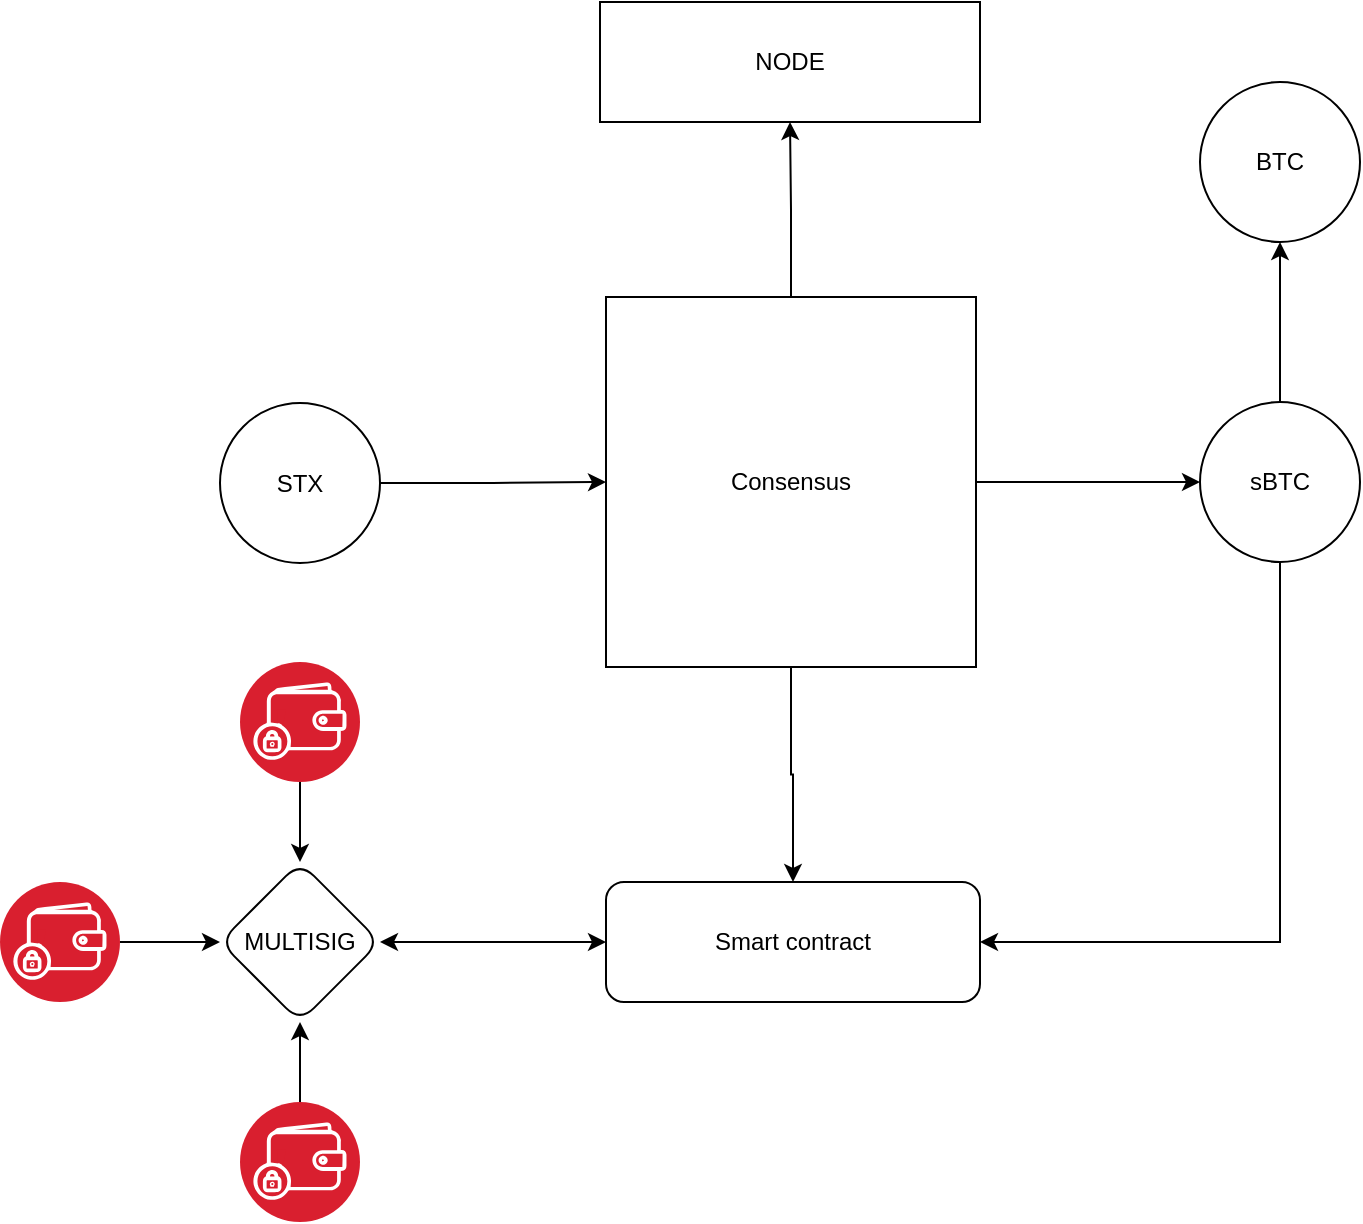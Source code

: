 <mxfile version="21.3.5" type="github">
  <diagram name="Page-1" id="F_eyK7_0Tx1WJTfc5wWX">
    <mxGraphModel dx="1222" dy="662" grid="1" gridSize="10" guides="1" tooltips="1" connect="1" arrows="1" fold="1" page="1" pageScale="1" pageWidth="850" pageHeight="1100" math="0" shadow="0">
      <root>
        <mxCell id="0" />
        <mxCell id="1" parent="0" />
        <mxCell id="YD7AhUyMG9HWZQiR-062-5" value="" style="edgeStyle=orthogonalEdgeStyle;rounded=0;orthogonalLoop=1;jettySize=auto;html=1;" edge="1" parent="1" source="YD7AhUyMG9HWZQiR-062-1" target="YD7AhUyMG9HWZQiR-062-3">
          <mxGeometry relative="1" as="geometry" />
        </mxCell>
        <mxCell id="YD7AhUyMG9HWZQiR-062-10" value="" style="edgeStyle=orthogonalEdgeStyle;rounded=0;orthogonalLoop=1;jettySize=auto;html=1;" edge="1" parent="1" source="YD7AhUyMG9HWZQiR-062-1" target="YD7AhUyMG9HWZQiR-062-8">
          <mxGeometry relative="1" as="geometry" />
        </mxCell>
        <mxCell id="YD7AhUyMG9HWZQiR-062-12" value="" style="edgeStyle=orthogonalEdgeStyle;rounded=0;orthogonalLoop=1;jettySize=auto;html=1;" edge="1" parent="1" source="YD7AhUyMG9HWZQiR-062-1" target="YD7AhUyMG9HWZQiR-062-11">
          <mxGeometry relative="1" as="geometry" />
        </mxCell>
        <mxCell id="YD7AhUyMG9HWZQiR-062-1" value="Consensus" style="whiteSpace=wrap;html=1;aspect=fixed;" vertex="1" parent="1">
          <mxGeometry x="333" y="177.5" width="185" height="185" as="geometry" />
        </mxCell>
        <mxCell id="YD7AhUyMG9HWZQiR-062-4" value="" style="edgeStyle=orthogonalEdgeStyle;rounded=0;orthogonalLoop=1;jettySize=auto;html=1;" edge="1" parent="1" source="YD7AhUyMG9HWZQiR-062-2" target="YD7AhUyMG9HWZQiR-062-1">
          <mxGeometry relative="1" as="geometry" />
        </mxCell>
        <mxCell id="YD7AhUyMG9HWZQiR-062-2" value="STX" style="ellipse;whiteSpace=wrap;html=1;aspect=fixed;" vertex="1" parent="1">
          <mxGeometry x="140" y="230.5" width="80" height="80" as="geometry" />
        </mxCell>
        <mxCell id="YD7AhUyMG9HWZQiR-062-7" value="" style="edgeStyle=orthogonalEdgeStyle;rounded=0;orthogonalLoop=1;jettySize=auto;html=1;" edge="1" parent="1" source="YD7AhUyMG9HWZQiR-062-3" target="YD7AhUyMG9HWZQiR-062-6">
          <mxGeometry relative="1" as="geometry" />
        </mxCell>
        <mxCell id="YD7AhUyMG9HWZQiR-062-9" style="edgeStyle=orthogonalEdgeStyle;rounded=0;orthogonalLoop=1;jettySize=auto;html=1;entryX=1;entryY=0.5;entryDx=0;entryDy=0;" edge="1" parent="1" source="YD7AhUyMG9HWZQiR-062-3" target="YD7AhUyMG9HWZQiR-062-8">
          <mxGeometry relative="1" as="geometry">
            <Array as="points">
              <mxPoint x="670" y="500" />
            </Array>
          </mxGeometry>
        </mxCell>
        <mxCell id="YD7AhUyMG9HWZQiR-062-3" value="sBTC" style="ellipse;whiteSpace=wrap;html=1;aspect=fixed;" vertex="1" parent="1">
          <mxGeometry x="630" y="230" width="80" height="80" as="geometry" />
        </mxCell>
        <mxCell id="YD7AhUyMG9HWZQiR-062-6" value="BTC" style="ellipse;whiteSpace=wrap;html=1;aspect=fixed;" vertex="1" parent="1">
          <mxGeometry x="630" y="70" width="80" height="80" as="geometry" />
        </mxCell>
        <mxCell id="YD7AhUyMG9HWZQiR-062-14" value="" style="edgeStyle=orthogonalEdgeStyle;rounded=0;orthogonalLoop=1;jettySize=auto;html=1;startArrow=classic;startFill=1;" edge="1" parent="1" source="YD7AhUyMG9HWZQiR-062-8" target="YD7AhUyMG9HWZQiR-062-13">
          <mxGeometry relative="1" as="geometry" />
        </mxCell>
        <mxCell id="YD7AhUyMG9HWZQiR-062-8" value="Smart contract" style="rounded=1;whiteSpace=wrap;html=1;" vertex="1" parent="1">
          <mxGeometry x="333" y="470" width="187" height="60" as="geometry" />
        </mxCell>
        <mxCell id="YD7AhUyMG9HWZQiR-062-11" value="NODE" style="whiteSpace=wrap;html=1;" vertex="1" parent="1">
          <mxGeometry x="330" y="30" width="190" height="60" as="geometry" />
        </mxCell>
        <mxCell id="YD7AhUyMG9HWZQiR-062-13" value="MULTISIG" style="rhombus;whiteSpace=wrap;html=1;rounded=1;" vertex="1" parent="1">
          <mxGeometry x="140" y="460" width="80" height="80" as="geometry" />
        </mxCell>
        <mxCell id="YD7AhUyMG9HWZQiR-062-18" value="" style="edgeStyle=orthogonalEdgeStyle;rounded=0;orthogonalLoop=1;jettySize=auto;html=1;" edge="1" parent="1" source="YD7AhUyMG9HWZQiR-062-15" target="YD7AhUyMG9HWZQiR-062-13">
          <mxGeometry relative="1" as="geometry" />
        </mxCell>
        <mxCell id="YD7AhUyMG9HWZQiR-062-15" value="" style="image;aspect=fixed;perimeter=ellipsePerimeter;html=1;align=center;shadow=0;dashed=0;fontColor=#4277BB;labelBackgroundColor=default;fontSize=12;spacingTop=3;image=img/lib/ibm/blockchain/wallet.svg;" vertex="1" parent="1">
          <mxGeometry x="150" y="360" width="60" height="60" as="geometry" />
        </mxCell>
        <mxCell id="YD7AhUyMG9HWZQiR-062-19" value="" style="edgeStyle=orthogonalEdgeStyle;rounded=0;orthogonalLoop=1;jettySize=auto;html=1;" edge="1" parent="1" source="YD7AhUyMG9HWZQiR-062-16" target="YD7AhUyMG9HWZQiR-062-13">
          <mxGeometry relative="1" as="geometry" />
        </mxCell>
        <mxCell id="YD7AhUyMG9HWZQiR-062-16" value="" style="image;aspect=fixed;perimeter=ellipsePerimeter;html=1;align=center;shadow=0;dashed=0;fontColor=#4277BB;labelBackgroundColor=default;fontSize=12;spacingTop=3;image=img/lib/ibm/blockchain/wallet.svg;" vertex="1" parent="1">
          <mxGeometry x="150" y="580" width="60" height="60" as="geometry" />
        </mxCell>
        <mxCell id="YD7AhUyMG9HWZQiR-062-20" value="" style="edgeStyle=orthogonalEdgeStyle;rounded=0;orthogonalLoop=1;jettySize=auto;html=1;" edge="1" parent="1" source="YD7AhUyMG9HWZQiR-062-17" target="YD7AhUyMG9HWZQiR-062-13">
          <mxGeometry relative="1" as="geometry" />
        </mxCell>
        <mxCell id="YD7AhUyMG9HWZQiR-062-17" value="" style="image;aspect=fixed;perimeter=ellipsePerimeter;html=1;align=center;shadow=0;dashed=0;fontColor=#4277BB;labelBackgroundColor=default;fontSize=12;spacingTop=3;image=img/lib/ibm/blockchain/wallet.svg;" vertex="1" parent="1">
          <mxGeometry x="30" y="470" width="60" height="60" as="geometry" />
        </mxCell>
      </root>
    </mxGraphModel>
  </diagram>
</mxfile>
